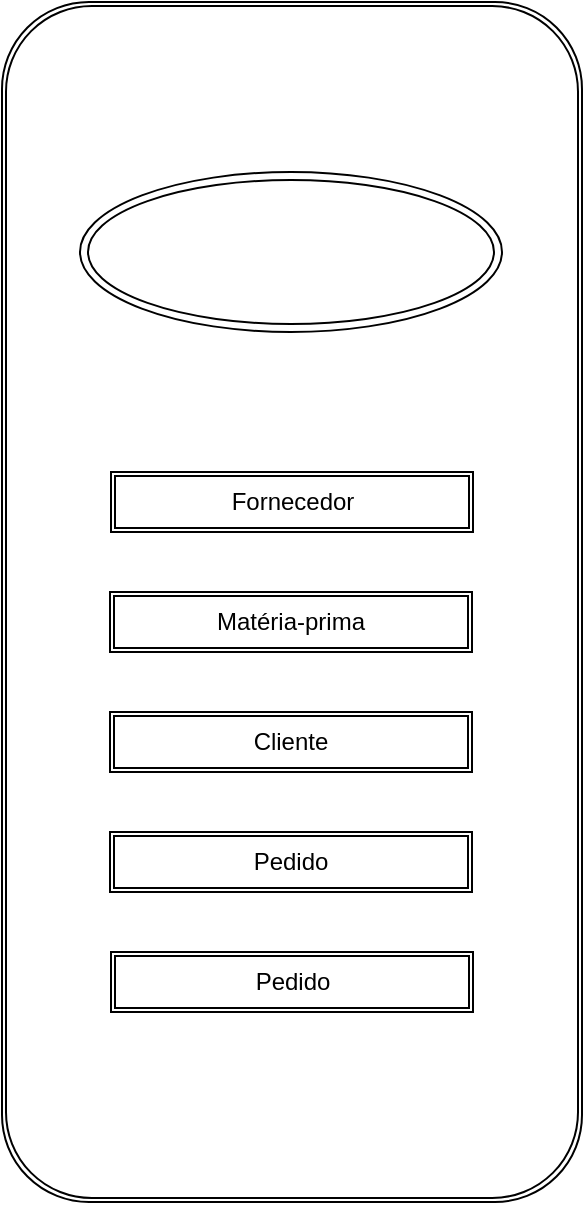 <mxfile version="24.4.9" type="device">
  <diagram id="nIhSwTF-T6NaodJJTtAh" name="Página-1">
    <mxGraphModel dx="1434" dy="772" grid="1" gridSize="10" guides="1" tooltips="1" connect="1" arrows="1" fold="1" page="1" pageScale="1" pageWidth="827" pageHeight="1169" math="0" shadow="0">
      <root>
        <mxCell id="0" />
        <mxCell id="1" parent="0" />
        <mxCell id="j0Kf0jTLlzzISbiH4wGe-1" value="" style="shape=ext;double=1;rounded=1;whiteSpace=wrap;html=1;rotation=90;" vertex="1" parent="1">
          <mxGeometry x="114" y="490" width="600" height="290" as="geometry" />
        </mxCell>
        <mxCell id="j0Kf0jTLlzzISbiH4wGe-3" value="" style="ellipse;shape=doubleEllipse;whiteSpace=wrap;html=1;" vertex="1" parent="1">
          <mxGeometry x="308" y="420" width="211" height="80" as="geometry" />
        </mxCell>
        <mxCell id="j0Kf0jTLlzzISbiH4wGe-4" value="Matéria-prima" style="shape=ext;double=1;rounded=0;whiteSpace=wrap;html=1;" vertex="1" parent="1">
          <mxGeometry x="323" y="630" width="181" height="30" as="geometry" />
        </mxCell>
        <mxCell id="j0Kf0jTLlzzISbiH4wGe-5" value="Fornecedor" style="shape=ext;double=1;rounded=0;whiteSpace=wrap;html=1;" vertex="1" parent="1">
          <mxGeometry x="323.5" y="570" width="181" height="30" as="geometry" />
        </mxCell>
        <mxCell id="j0Kf0jTLlzzISbiH4wGe-6" value="Cliente" style="shape=ext;double=1;rounded=0;whiteSpace=wrap;html=1;" vertex="1" parent="1">
          <mxGeometry x="323" y="690" width="181" height="30" as="geometry" />
        </mxCell>
        <mxCell id="j0Kf0jTLlzzISbiH4wGe-7" value="Pedido" style="shape=ext;double=1;rounded=0;whiteSpace=wrap;html=1;" vertex="1" parent="1">
          <mxGeometry x="323" y="750" width="181" height="30" as="geometry" />
        </mxCell>
        <mxCell id="j0Kf0jTLlzzISbiH4wGe-8" value="Pedido" style="shape=ext;double=1;rounded=0;whiteSpace=wrap;html=1;" vertex="1" parent="1">
          <mxGeometry x="323.5" y="810" width="181" height="30" as="geometry" />
        </mxCell>
      </root>
    </mxGraphModel>
  </diagram>
</mxfile>
